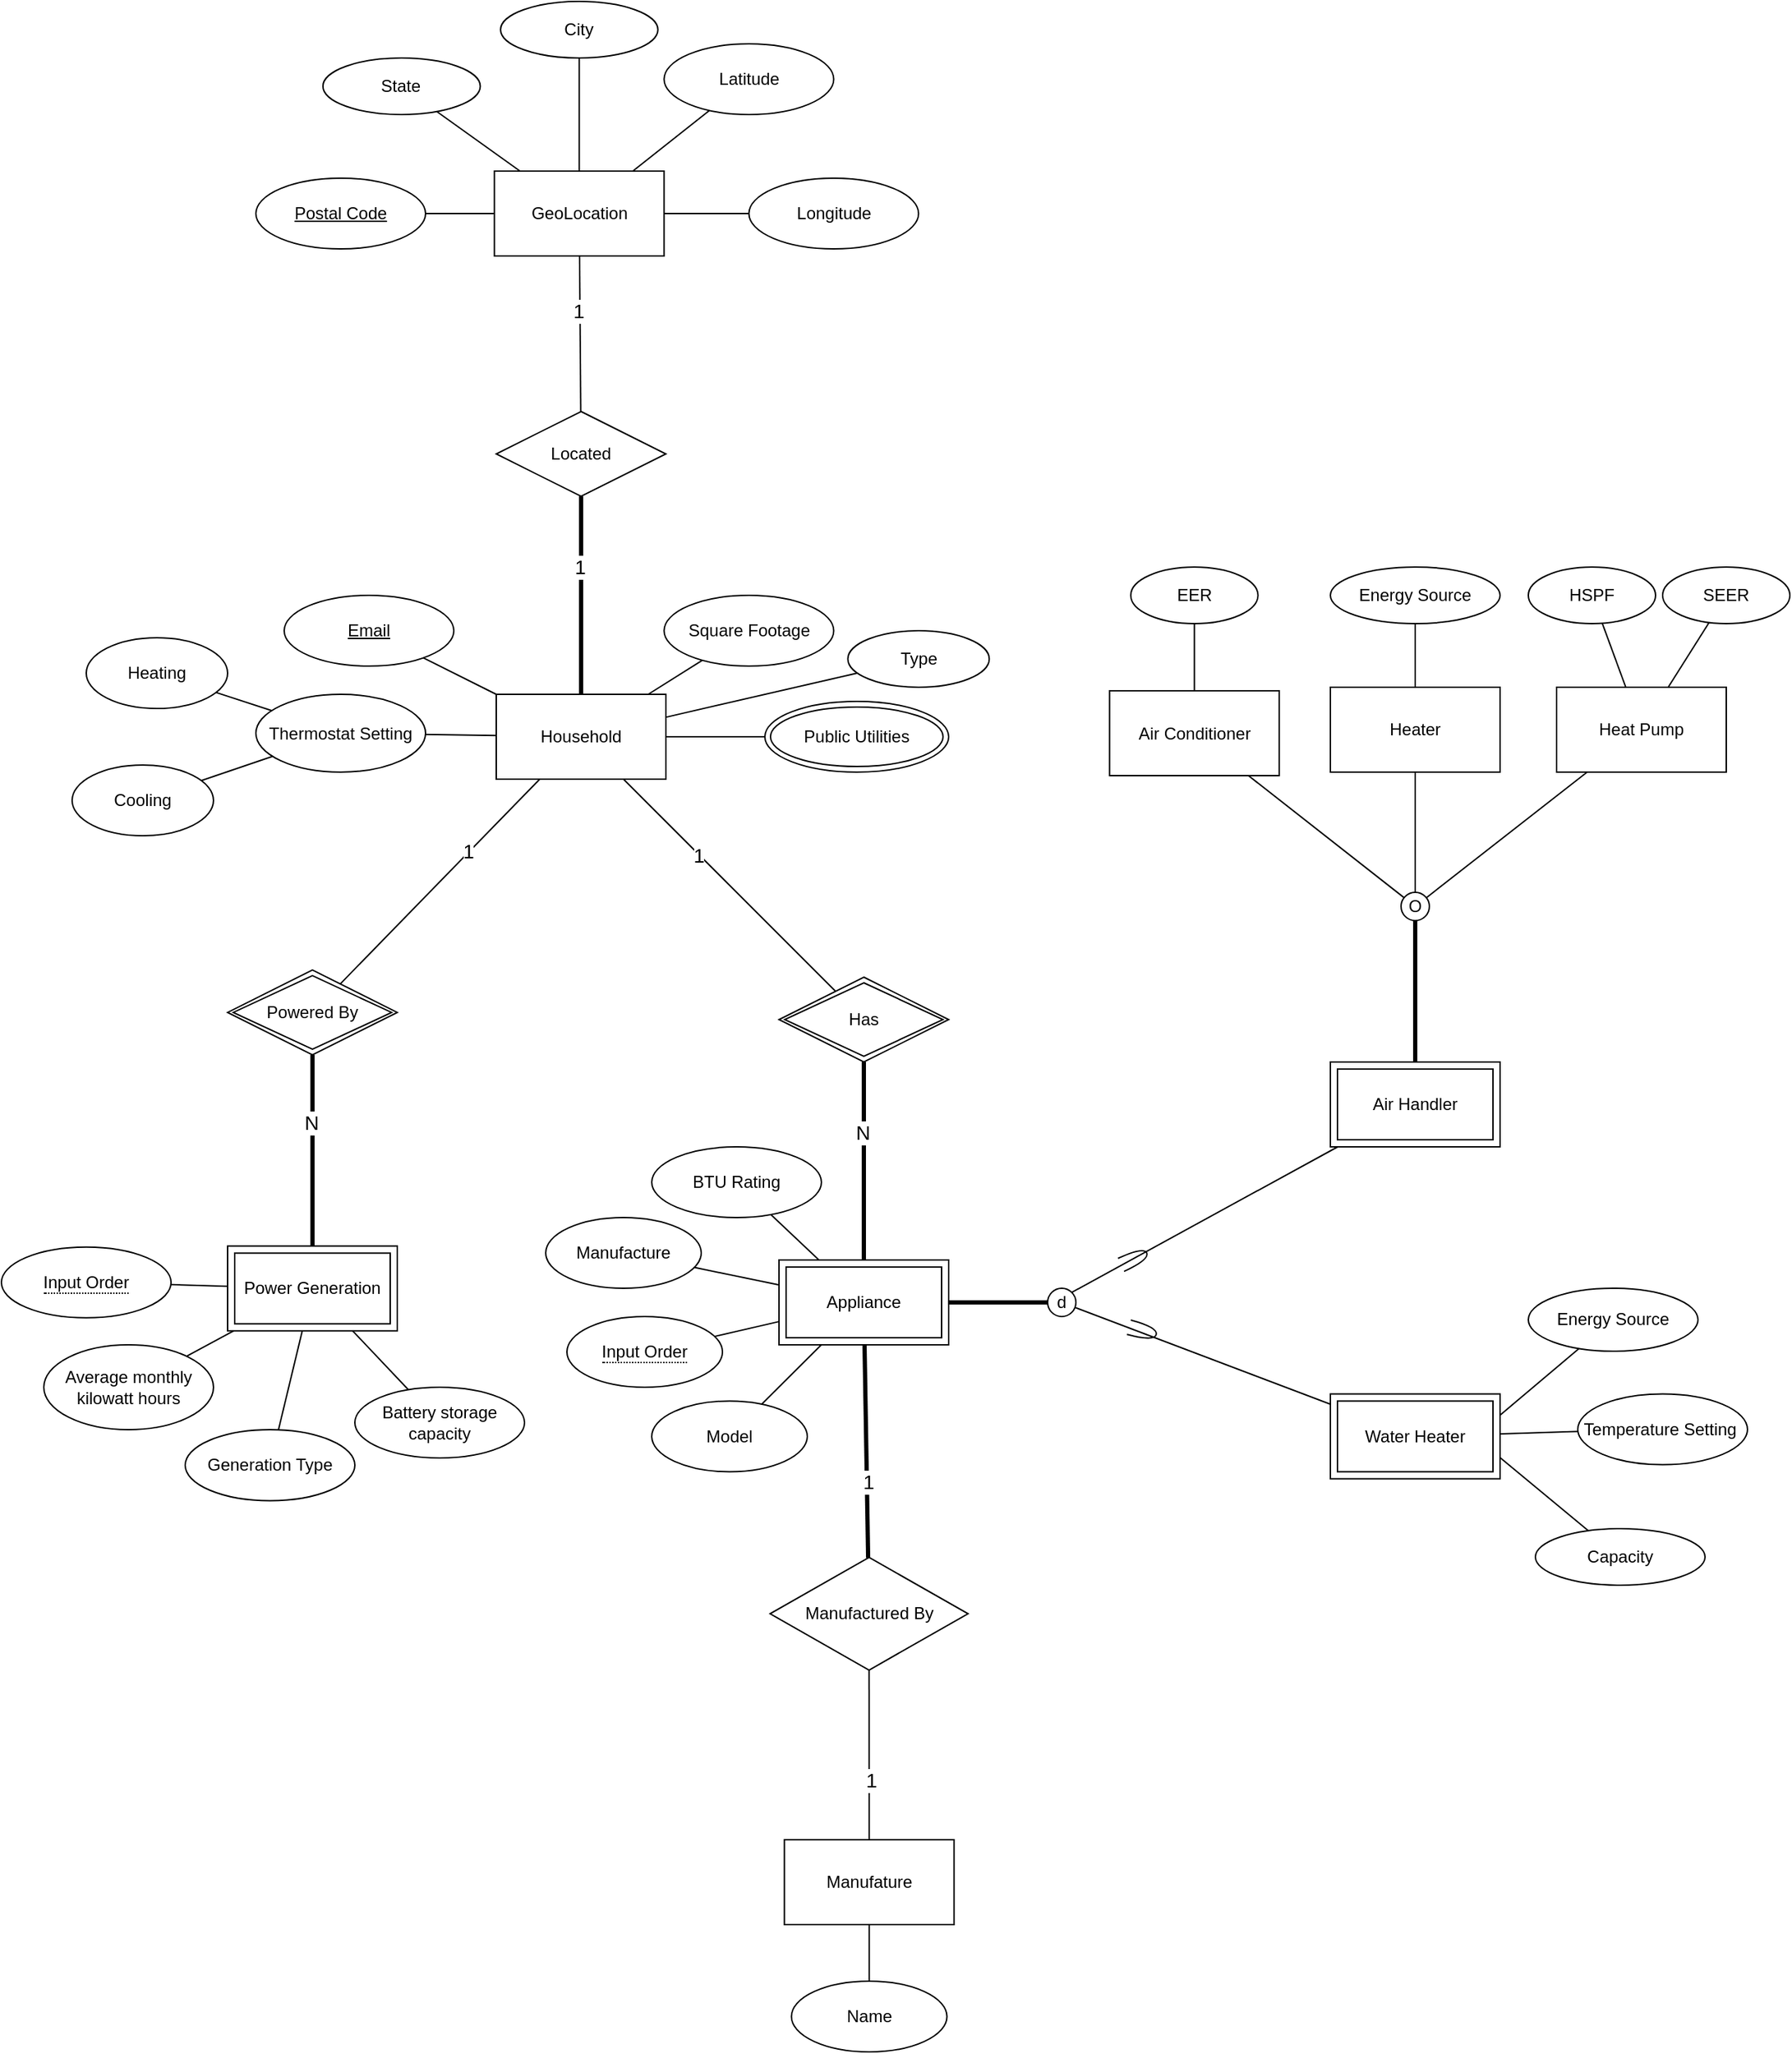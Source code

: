 <mxfile version="20.8.23" type="github">
  <diagram id="R2lEEEUBdFMjLlhIrx00" name="Page-1">
    <mxGraphModel dx="2280" dy="2336" grid="1" gridSize="10" guides="1" tooltips="1" connect="1" arrows="1" fold="1" page="1" pageScale="1" pageWidth="850" pageHeight="1100" math="0" shadow="0" extFonts="Permanent Marker^https://fonts.googleapis.com/css?family=Permanent+Marker">
      <root>
        <mxCell id="0" />
        <mxCell id="1" parent="0" />
        <mxCell id="ZcMORs6bKGyeQukblqIx-1" value="Household" style="rounded=0;whiteSpace=wrap;html=1;" parent="1" vertex="1">
          <mxGeometry x="450" y="250" width="120" height="60" as="geometry" />
        </mxCell>
        <mxCell id="ZcMORs6bKGyeQukblqIx-2" value="&lt;u&gt;Email&lt;/u&gt;" style="ellipse;whiteSpace=wrap;html=1;" parent="1" vertex="1">
          <mxGeometry x="300" y="180" width="120" height="50" as="geometry" />
        </mxCell>
        <mxCell id="ZcMORs6bKGyeQukblqIx-3" value="Square Footage" style="ellipse;whiteSpace=wrap;html=1;" parent="1" vertex="1">
          <mxGeometry x="568.71" y="180" width="120" height="50" as="geometry" />
        </mxCell>
        <mxCell id="ZcMORs6bKGyeQukblqIx-4" value="Type" style="ellipse;whiteSpace=wrap;html=1;" parent="1" vertex="1">
          <mxGeometry x="698.71" y="205" width="100" height="40" as="geometry" />
        </mxCell>
        <mxCell id="ZcMORs6bKGyeQukblqIx-6" value="Public Utilities" style="ellipse;shape=doubleEllipse;whiteSpace=wrap;html=1;" parent="1" vertex="1">
          <mxGeometry x="640" y="255" width="130" height="50" as="geometry" />
        </mxCell>
        <mxCell id="ZcMORs6bKGyeQukblqIx-8" value="Thermostat Setting" style="ellipse;whiteSpace=wrap;html=1;" parent="1" vertex="1">
          <mxGeometry x="280" y="250" width="120" height="55" as="geometry" />
        </mxCell>
        <mxCell id="ZcMORs6bKGyeQukblqIx-9" value="Heating" style="ellipse;whiteSpace=wrap;html=1;" parent="1" vertex="1">
          <mxGeometry x="160" y="210" width="100" height="50" as="geometry" />
        </mxCell>
        <mxCell id="ZcMORs6bKGyeQukblqIx-10" value="Cooling" style="ellipse;whiteSpace=wrap;html=1;" parent="1" vertex="1">
          <mxGeometry x="150" y="300" width="100" height="50" as="geometry" />
        </mxCell>
        <mxCell id="ZcMORs6bKGyeQukblqIx-13" value="" style="endArrow=none;html=1;rounded=0;" parent="1" source="ZcMORs6bKGyeQukblqIx-9" target="ZcMORs6bKGyeQukblqIx-8" edge="1">
          <mxGeometry width="50" height="50" relative="1" as="geometry">
            <mxPoint x="650" y="420" as="sourcePoint" />
            <mxPoint x="700" y="370" as="targetPoint" />
          </mxGeometry>
        </mxCell>
        <mxCell id="ZcMORs6bKGyeQukblqIx-14" value="" style="endArrow=none;html=1;rounded=0;" parent="1" source="ZcMORs6bKGyeQukblqIx-10" target="ZcMORs6bKGyeQukblqIx-8" edge="1">
          <mxGeometry width="50" height="50" relative="1" as="geometry">
            <mxPoint x="177" y="235" as="sourcePoint" />
            <mxPoint x="233" y="265" as="targetPoint" />
          </mxGeometry>
        </mxCell>
        <mxCell id="ZcMORs6bKGyeQukblqIx-15" value="" style="endArrow=none;html=1;rounded=0;" parent="1" source="ZcMORs6bKGyeQukblqIx-8" target="ZcMORs6bKGyeQukblqIx-1" edge="1">
          <mxGeometry width="50" height="50" relative="1" as="geometry">
            <mxPoint x="187" y="245" as="sourcePoint" />
            <mxPoint x="243" y="275" as="targetPoint" />
          </mxGeometry>
        </mxCell>
        <mxCell id="ZcMORs6bKGyeQukblqIx-17" value="" style="endArrow=none;html=1;rounded=0;" parent="1" source="ZcMORs6bKGyeQukblqIx-2" target="ZcMORs6bKGyeQukblqIx-1" edge="1">
          <mxGeometry width="50" height="50" relative="1" as="geometry">
            <mxPoint x="207" y="265" as="sourcePoint" />
            <mxPoint x="263" y="295" as="targetPoint" />
          </mxGeometry>
        </mxCell>
        <mxCell id="ZcMORs6bKGyeQukblqIx-18" value="" style="endArrow=none;html=1;rounded=0;" parent="1" source="ZcMORs6bKGyeQukblqIx-3" target="ZcMORs6bKGyeQukblqIx-1" edge="1">
          <mxGeometry width="50" height="50" relative="1" as="geometry">
            <mxPoint x="217" y="275" as="sourcePoint" />
            <mxPoint x="273" y="305" as="targetPoint" />
          </mxGeometry>
        </mxCell>
        <mxCell id="ZcMORs6bKGyeQukblqIx-19" value="" style="endArrow=none;html=1;rounded=0;" parent="1" source="ZcMORs6bKGyeQukblqIx-4" target="ZcMORs6bKGyeQukblqIx-1" edge="1">
          <mxGeometry width="50" height="50" relative="1" as="geometry">
            <mxPoint x="227" y="285" as="sourcePoint" />
            <mxPoint x="283" y="315" as="targetPoint" />
          </mxGeometry>
        </mxCell>
        <mxCell id="ZcMORs6bKGyeQukblqIx-20" value="" style="endArrow=none;html=1;rounded=0;" parent="1" source="ZcMORs6bKGyeQukblqIx-1" target="ZcMORs6bKGyeQukblqIx-6" edge="1">
          <mxGeometry width="50" height="50" relative="1" as="geometry">
            <mxPoint x="237" y="295" as="sourcePoint" />
            <mxPoint x="293" y="325" as="targetPoint" />
          </mxGeometry>
        </mxCell>
        <mxCell id="A5L_Ntw7c8k01qRRpLFl-2" value="" style="endArrow=none;html=1;rounded=0;startArrow=none;" parent="1" source="A5L_Ntw7c8k01qRRpLFl-5" edge="1">
          <mxGeometry width="50" height="50" relative="1" as="geometry">
            <mxPoint x="709.5" y="425" as="sourcePoint" />
            <mxPoint x="710" y="550" as="targetPoint" />
          </mxGeometry>
        </mxCell>
        <mxCell id="A5L_Ntw7c8k01qRRpLFl-6" value="" style="endArrow=none;html=1;rounded=0;" parent="1" source="ZcMORs6bKGyeQukblqIx-1" target="A5L_Ntw7c8k01qRRpLFl-5" edge="1">
          <mxGeometry width="50" height="50" relative="1" as="geometry">
            <mxPoint x="510" y="310" as="sourcePoint" />
            <mxPoint x="510" y="430" as="targetPoint" />
          </mxGeometry>
        </mxCell>
        <mxCell id="A5L_Ntw7c8k01qRRpLFl-12" value="1" style="edgeLabel;html=1;align=center;verticalAlign=middle;resizable=0;points=[];fontSize=14;" parent="A5L_Ntw7c8k01qRRpLFl-6" vertex="1" connectable="0">
          <mxGeometry x="-0.292" y="-1" relative="1" as="geometry">
            <mxPoint as="offset" />
          </mxGeometry>
        </mxCell>
        <mxCell id="A5L_Ntw7c8k01qRRpLFl-5" value="Has" style="shape=rhombus;double=1;perimeter=rhombusPerimeter;whiteSpace=wrap;html=1;align=center;" parent="1" vertex="1">
          <mxGeometry x="650" y="450" width="120" height="60" as="geometry" />
        </mxCell>
        <mxCell id="A5L_Ntw7c8k01qRRpLFl-7" value="Appliance" style="shape=ext;margin=3;double=1;whiteSpace=wrap;html=1;align=center;" parent="1" vertex="1">
          <mxGeometry x="650" y="650" width="120" height="60" as="geometry" />
        </mxCell>
        <mxCell id="A5L_Ntw7c8k01qRRpLFl-8" value="&lt;span style=&quot;border-bottom: 1px dotted&quot;&gt;Input Order&lt;/span&gt;" style="ellipse;whiteSpace=wrap;html=1;align=center;" parent="1" vertex="1">
          <mxGeometry x="500.0" y="690" width="110" height="50" as="geometry" />
        </mxCell>
        <mxCell id="A5L_Ntw7c8k01qRRpLFl-11" value="" style="endArrow=none;html=1;rounded=0;" parent="1" source="A5L_Ntw7c8k01qRRpLFl-8" target="A5L_Ntw7c8k01qRRpLFl-7" edge="1">
          <mxGeometry width="50" height="50" relative="1" as="geometry">
            <mxPoint x="570" y="679.47" as="sourcePoint" />
            <mxPoint x="620" y="679.47" as="targetPoint" />
          </mxGeometry>
        </mxCell>
        <mxCell id="A5L_Ntw7c8k01qRRpLFl-16" value="" style="endArrow=none;html=1;rounded=0;strokeWidth=3;" parent="1" source="A5L_Ntw7c8k01qRRpLFl-5" target="A5L_Ntw7c8k01qRRpLFl-7" edge="1">
          <mxGeometry width="50" height="50" relative="1" as="geometry">
            <mxPoint x="720" y="440" as="sourcePoint" />
            <mxPoint x="720" y="520" as="targetPoint" />
          </mxGeometry>
        </mxCell>
        <mxCell id="A5L_Ntw7c8k01qRRpLFl-17" value="N" style="edgeLabel;html=1;align=center;verticalAlign=middle;resizable=0;points=[];fontSize=14;" parent="A5L_Ntw7c8k01qRRpLFl-16" vertex="1" connectable="0">
          <mxGeometry x="-0.292" y="-1" relative="1" as="geometry">
            <mxPoint as="offset" />
          </mxGeometry>
        </mxCell>
        <mxCell id="A5L_Ntw7c8k01qRRpLFl-18" value="Manufacture" style="ellipse;whiteSpace=wrap;html=1;" parent="1" vertex="1">
          <mxGeometry x="485.0" y="620" width="110" height="50" as="geometry" />
        </mxCell>
        <mxCell id="A5L_Ntw7c8k01qRRpLFl-19" value="" style="endArrow=none;html=1;rounded=0;" parent="1" source="A5L_Ntw7c8k01qRRpLFl-18" target="A5L_Ntw7c8k01qRRpLFl-7" edge="1">
          <mxGeometry width="50" height="50" relative="1" as="geometry">
            <mxPoint x="592" y="650" as="sourcePoint" />
            <mxPoint x="660" y="690" as="targetPoint" />
          </mxGeometry>
        </mxCell>
        <mxCell id="A5L_Ntw7c8k01qRRpLFl-23" value="BTU Rating" style="ellipse;whiteSpace=wrap;html=1;" parent="1" vertex="1">
          <mxGeometry x="560" y="570" width="120" height="50" as="geometry" />
        </mxCell>
        <mxCell id="A5L_Ntw7c8k01qRRpLFl-24" value="" style="endArrow=none;html=1;rounded=0;" parent="1" source="A5L_Ntw7c8k01qRRpLFl-7" target="A5L_Ntw7c8k01qRRpLFl-23" edge="1">
          <mxGeometry width="50" height="50" relative="1" as="geometry">
            <mxPoint x="594" y="741" as="sourcePoint" />
            <mxPoint x="660" y="705" as="targetPoint" />
          </mxGeometry>
        </mxCell>
        <mxCell id="A5L_Ntw7c8k01qRRpLFl-25" value="" style="endArrow=none;html=1;rounded=0;exitX=1;exitY=0.5;exitDx=0;exitDy=0;strokeWidth=3;entryX=0;entryY=0.5;entryDx=0;entryDy=0;" parent="1" source="A5L_Ntw7c8k01qRRpLFl-7" target="A5L_Ntw7c8k01qRRpLFl-26" edge="1">
          <mxGeometry width="50" height="50" relative="1" as="geometry">
            <mxPoint x="457" y="453" as="sourcePoint" />
            <mxPoint x="830" y="680" as="targetPoint" />
          </mxGeometry>
        </mxCell>
        <mxCell id="A5L_Ntw7c8k01qRRpLFl-26" value="d" style="ellipse;whiteSpace=wrap;html=1;" parent="1" vertex="1">
          <mxGeometry x="840" y="670" width="20" height="20" as="geometry" />
        </mxCell>
        <mxCell id="A5L_Ntw7c8k01qRRpLFl-34" value="Capacity" style="ellipse;whiteSpace=wrap;html=1;" parent="1" vertex="1">
          <mxGeometry x="1185" y="840.0" width="120" height="40" as="geometry" />
        </mxCell>
        <mxCell id="A5L_Ntw7c8k01qRRpLFl-35" value="Temperature Setting&amp;nbsp;" style="ellipse;whiteSpace=wrap;html=1;" parent="1" vertex="1">
          <mxGeometry x="1215" y="744.75" width="120" height="50" as="geometry" />
        </mxCell>
        <mxCell id="A5L_Ntw7c8k01qRRpLFl-36" value="Energy Source" style="ellipse;whiteSpace=wrap;html=1;" parent="1" vertex="1">
          <mxGeometry x="1180.0" y="670" width="120" height="44.49" as="geometry" />
        </mxCell>
        <mxCell id="A5L_Ntw7c8k01qRRpLFl-37" value="" style="endArrow=none;html=1;rounded=0;entryX=1;entryY=0.75;entryDx=0;entryDy=0;" parent="1" source="A5L_Ntw7c8k01qRRpLFl-34" target="ct8U8cG5p1PBOdR05WiV-39" edge="1">
          <mxGeometry width="50" height="50" relative="1" as="geometry">
            <mxPoint x="1127.6" y="816.54" as="sourcePoint" />
            <mxPoint x="1134.925" y="855.04" as="targetPoint" />
          </mxGeometry>
        </mxCell>
        <mxCell id="A5L_Ntw7c8k01qRRpLFl-38" value="" style="endArrow=none;html=1;rounded=0;" parent="1" source="A5L_Ntw7c8k01qRRpLFl-35" target="ct8U8cG5p1PBOdR05WiV-39" edge="1">
          <mxGeometry width="50" height="50" relative="1" as="geometry">
            <mxPoint x="1248.6" y="813.04" as="sourcePoint" />
            <mxPoint x="1177.6" y="855.04" as="targetPoint" />
          </mxGeometry>
        </mxCell>
        <mxCell id="A5L_Ntw7c8k01qRRpLFl-39" value="" style="endArrow=none;html=1;rounded=0;entryX=1;entryY=0.25;entryDx=0;entryDy=0;" parent="1" source="A5L_Ntw7c8k01qRRpLFl-36" target="ct8U8cG5p1PBOdR05WiV-39" edge="1">
          <mxGeometry width="50" height="50" relative="1" as="geometry">
            <mxPoint x="1324.6" y="856.04" as="sourcePoint" />
            <mxPoint x="1223.899" y="855.04" as="targetPoint" />
          </mxGeometry>
        </mxCell>
        <mxCell id="A5L_Ntw7c8k01qRRpLFl-40" value="" style="group;rotation=5;" parent="1" vertex="1" connectable="0">
          <mxGeometry x="889.997" y="640.161" width="22.406" height="18.807" as="geometry" />
        </mxCell>
        <mxCell id="A5L_Ntw7c8k01qRRpLFl-28" value="" style="shape=requiredInterface;html=1;verticalLabelPosition=bottom;sketch=0;labelBackgroundColor=#FFFFFF;fontSize=14;rotation=-25;" parent="A5L_Ntw7c8k01qRRpLFl-40" vertex="1">
          <mxGeometry x="1" y="4" width="20" height="10.17" as="geometry" />
        </mxCell>
        <mxCell id="A5L_Ntw7c8k01qRRpLFl-41" value="" style="group;rotation=-15;" parent="1" vertex="1" connectable="0">
          <mxGeometry x="896.135" y="690.903" width="22.571" height="19.093" as="geometry" />
        </mxCell>
        <mxCell id="A5L_Ntw7c8k01qRRpLFl-33" value="" style="shape=requiredInterface;html=1;verticalLabelPosition=bottom;sketch=0;labelBackgroundColor=#FFFFFF;fontSize=14;rotation=15;" parent="A5L_Ntw7c8k01qRRpLFl-41" vertex="1">
          <mxGeometry x="1" y="4" width="20" height="10.5" as="geometry" />
        </mxCell>
        <mxCell id="A5L_Ntw7c8k01qRRpLFl-50" value="" style="endArrow=none;html=1;rounded=0;strokeWidth=3;" parent="1" source="ct8U8cG5p1PBOdR05WiV-40" target="A5L_Ntw7c8k01qRRpLFl-51" edge="1">
          <mxGeometry width="50" height="50" relative="1" as="geometry">
            <mxPoint x="1155.556" y="510" as="sourcePoint" />
            <mxPoint x="1280" y="405.07" as="targetPoint" />
          </mxGeometry>
        </mxCell>
        <mxCell id="A5L_Ntw7c8k01qRRpLFl-51" value="O" style="ellipse;whiteSpace=wrap;html=1;" parent="1" vertex="1">
          <mxGeometry x="1090" y="390" width="20" height="20" as="geometry" />
        </mxCell>
        <mxCell id="A5L_Ntw7c8k01qRRpLFl-52" value="Air Conditioner" style="rounded=0;whiteSpace=wrap;html=1;" parent="1" vertex="1">
          <mxGeometry x="883.8" y="247.5" width="120" height="60" as="geometry" />
        </mxCell>
        <mxCell id="A5L_Ntw7c8k01qRRpLFl-53" value="Heater" style="rounded=0;whiteSpace=wrap;html=1;" parent="1" vertex="1">
          <mxGeometry x="1040" y="245" width="120" height="60" as="geometry" />
        </mxCell>
        <mxCell id="A5L_Ntw7c8k01qRRpLFl-54" value="Heat Pump" style="rounded=0;whiteSpace=wrap;html=1;" parent="1" vertex="1">
          <mxGeometry x="1200" y="245" width="120" height="60" as="geometry" />
        </mxCell>
        <mxCell id="A5L_Ntw7c8k01qRRpLFl-59" value="" style="endArrow=none;html=1;rounded=0;" parent="1" source="A5L_Ntw7c8k01qRRpLFl-51" target="A5L_Ntw7c8k01qRRpLFl-52" edge="1">
          <mxGeometry width="50" height="50" relative="1" as="geometry">
            <mxPoint x="1310" y="556" as="sourcePoint" />
            <mxPoint x="1230" y="550" as="targetPoint" />
          </mxGeometry>
        </mxCell>
        <mxCell id="A5L_Ntw7c8k01qRRpLFl-60" value="" style="endArrow=none;html=1;rounded=0;" parent="1" source="A5L_Ntw7c8k01qRRpLFl-51" target="A5L_Ntw7c8k01qRRpLFl-53" edge="1">
          <mxGeometry width="50" height="50" relative="1" as="geometry">
            <mxPoint x="1520" y="763" as="sourcePoint" />
            <mxPoint x="1370" y="810" as="targetPoint" />
          </mxGeometry>
        </mxCell>
        <mxCell id="A5L_Ntw7c8k01qRRpLFl-61" value="" style="endArrow=none;html=1;rounded=0;" parent="1" source="A5L_Ntw7c8k01qRRpLFl-51" target="A5L_Ntw7c8k01qRRpLFl-54" edge="1">
          <mxGeometry width="50" height="50" relative="1" as="geometry">
            <mxPoint x="1530" y="773" as="sourcePoint" />
            <mxPoint x="1380" y="820" as="targetPoint" />
          </mxGeometry>
        </mxCell>
        <mxCell id="A5L_Ntw7c8k01qRRpLFl-65" value="EER" style="ellipse;whiteSpace=wrap;html=1;" parent="1" vertex="1">
          <mxGeometry x="898.8" y="160" width="90" height="40" as="geometry" />
        </mxCell>
        <mxCell id="A5L_Ntw7c8k01qRRpLFl-66" value="" style="endArrow=none;html=1;rounded=0;" parent="1" source="A5L_Ntw7c8k01qRRpLFl-52" target="A5L_Ntw7c8k01qRRpLFl-65" edge="1">
          <mxGeometry width="50" height="50" relative="1" as="geometry">
            <mxPoint x="1260" y="445.75" as="sourcePoint" />
            <mxPoint x="1180" y="439.75" as="targetPoint" />
          </mxGeometry>
        </mxCell>
        <mxCell id="A5L_Ntw7c8k01qRRpLFl-67" value="Energy Source" style="ellipse;whiteSpace=wrap;html=1;" parent="1" vertex="1">
          <mxGeometry x="1040" y="160" width="120" height="40" as="geometry" />
        </mxCell>
        <mxCell id="A5L_Ntw7c8k01qRRpLFl-68" value="" style="endArrow=none;html=1;rounded=0;" parent="1" source="A5L_Ntw7c8k01qRRpLFl-53" target="A5L_Ntw7c8k01qRRpLFl-67" edge="1">
          <mxGeometry width="50" height="50" relative="1" as="geometry">
            <mxPoint x="1370" y="870" as="sourcePoint" />
            <mxPoint x="1370" y="910" as="targetPoint" />
          </mxGeometry>
        </mxCell>
        <mxCell id="A5L_Ntw7c8k01qRRpLFl-70" value="SEER" style="ellipse;whiteSpace=wrap;html=1;" parent="1" vertex="1">
          <mxGeometry x="1275" y="160" width="90" height="40" as="geometry" />
        </mxCell>
        <mxCell id="A5L_Ntw7c8k01qRRpLFl-71" value="HSPF" style="ellipse;whiteSpace=wrap;html=1;" parent="1" vertex="1">
          <mxGeometry x="1180" y="160" width="90" height="40" as="geometry" />
        </mxCell>
        <mxCell id="A5L_Ntw7c8k01qRRpLFl-72" value="" style="endArrow=none;html=1;rounded=0;" parent="1" source="A5L_Ntw7c8k01qRRpLFl-54" target="A5L_Ntw7c8k01qRRpLFl-70" edge="1">
          <mxGeometry width="50" height="50" relative="1" as="geometry">
            <mxPoint x="1530" y="870" as="sourcePoint" />
            <mxPoint x="1530" y="910" as="targetPoint" />
          </mxGeometry>
        </mxCell>
        <mxCell id="A5L_Ntw7c8k01qRRpLFl-73" value="" style="endArrow=none;html=1;rounded=0;" parent="1" source="A5L_Ntw7c8k01qRRpLFl-54" target="A5L_Ntw7c8k01qRRpLFl-71" edge="1">
          <mxGeometry width="50" height="50" relative="1" as="geometry">
            <mxPoint x="1690" y="870" as="sourcePoint" />
            <mxPoint x="1690" y="910" as="targetPoint" />
          </mxGeometry>
        </mxCell>
        <mxCell id="qGXa7oOumlwrrZhp6h-N-1" value="Powered By" style="shape=rhombus;double=1;perimeter=rhombusPerimeter;whiteSpace=wrap;html=1;align=center;" parent="1" vertex="1">
          <mxGeometry x="260" y="444.96" width="120" height="60" as="geometry" />
        </mxCell>
        <mxCell id="qGXa7oOumlwrrZhp6h-N-2" value="" style="endArrow=none;html=1;rounded=0;" parent="1" source="ZcMORs6bKGyeQukblqIx-1" target="qGXa7oOumlwrrZhp6h-N-1" edge="1">
          <mxGeometry width="50" height="50" relative="1" as="geometry">
            <mxPoint x="550" y="320" as="sourcePoint" />
            <mxPoint x="700" y="470" as="targetPoint" />
          </mxGeometry>
        </mxCell>
        <mxCell id="qGXa7oOumlwrrZhp6h-N-3" value="1" style="edgeLabel;html=1;align=center;verticalAlign=middle;resizable=0;points=[];fontSize=14;" parent="qGXa7oOumlwrrZhp6h-N-2" vertex="1" connectable="0">
          <mxGeometry x="-0.292" y="-1" relative="1" as="geometry">
            <mxPoint as="offset" />
          </mxGeometry>
        </mxCell>
        <mxCell id="qGXa7oOumlwrrZhp6h-N-4" value="Power Generation" style="shape=ext;margin=3;double=1;whiteSpace=wrap;html=1;align=center;" parent="1" vertex="1">
          <mxGeometry x="260" y="640.16" width="120" height="60" as="geometry" />
        </mxCell>
        <mxCell id="qGXa7oOumlwrrZhp6h-N-5" value="" style="endArrow=none;html=1;rounded=0;strokeWidth=3;" parent="1" source="qGXa7oOumlwrrZhp6h-N-1" target="qGXa7oOumlwrrZhp6h-N-4" edge="1">
          <mxGeometry width="50" height="50" relative="1" as="geometry">
            <mxPoint x="700" y="524.96" as="sourcePoint" />
            <mxPoint x="700" y="664.96" as="targetPoint" />
          </mxGeometry>
        </mxCell>
        <mxCell id="qGXa7oOumlwrrZhp6h-N-6" value="N" style="edgeLabel;html=1;align=center;verticalAlign=middle;resizable=0;points=[];fontSize=14;" parent="qGXa7oOumlwrrZhp6h-N-5" vertex="1" connectable="0">
          <mxGeometry x="-0.292" y="-1" relative="1" as="geometry">
            <mxPoint as="offset" />
          </mxGeometry>
        </mxCell>
        <mxCell id="qGXa7oOumlwrrZhp6h-N-7" value="&lt;span style=&quot;border-bottom: 1px dotted&quot;&gt;Input Order&lt;/span&gt;" style="ellipse;whiteSpace=wrap;html=1;align=center;" parent="1" vertex="1">
          <mxGeometry x="100" y="640.9" width="120" height="50" as="geometry" />
        </mxCell>
        <mxCell id="qGXa7oOumlwrrZhp6h-N-8" value="Average monthly&lt;br/&gt;kilowatt hours&lt;br/&gt;" style="ellipse;whiteSpace=wrap;html=1;" parent="1" vertex="1">
          <mxGeometry x="130" y="710" width="120" height="60" as="geometry" />
        </mxCell>
        <mxCell id="qGXa7oOumlwrrZhp6h-N-9" value="Battery storage&lt;br/&gt;capacity" style="ellipse;whiteSpace=wrap;html=1;" parent="1" vertex="1">
          <mxGeometry x="350" y="740" width="120" height="50" as="geometry" />
        </mxCell>
        <mxCell id="qGXa7oOumlwrrZhp6h-N-10" value="" style="endArrow=none;html=1;rounded=0;" parent="1" source="qGXa7oOumlwrrZhp6h-N-7" target="qGXa7oOumlwrrZhp6h-N-4" edge="1">
          <mxGeometry width="50" height="50" relative="1" as="geometry">
            <mxPoint x="109" y="647.96" as="sourcePoint" />
            <mxPoint x="220" y="634.96" as="targetPoint" />
          </mxGeometry>
        </mxCell>
        <mxCell id="qGXa7oOumlwrrZhp6h-N-11" value="" style="endArrow=none;html=1;rounded=0;" parent="1" source="qGXa7oOumlwrrZhp6h-N-8" target="qGXa7oOumlwrrZhp6h-N-4" edge="1">
          <mxGeometry width="50" height="50" relative="1" as="geometry">
            <mxPoint x="159" y="694.96" as="sourcePoint" />
            <mxPoint x="270" y="684.96" as="targetPoint" />
          </mxGeometry>
        </mxCell>
        <mxCell id="qGXa7oOumlwrrZhp6h-N-12" value="" style="endArrow=none;html=1;rounded=0;" parent="1" source="qGXa7oOumlwrrZhp6h-N-9" target="qGXa7oOumlwrrZhp6h-N-4" edge="1">
          <mxGeometry width="50" height="50" relative="1" as="geometry">
            <mxPoint x="169" y="704.96" as="sourcePoint" />
            <mxPoint x="280" y="694.96" as="targetPoint" />
          </mxGeometry>
        </mxCell>
        <mxCell id="ct8U8cG5p1PBOdR05WiV-1" value="Generation Type" style="ellipse;whiteSpace=wrap;html=1;" vertex="1" parent="1">
          <mxGeometry x="230.0" y="770" width="120" height="50.25" as="geometry" />
        </mxCell>
        <mxCell id="ct8U8cG5p1PBOdR05WiV-2" value="" style="endArrow=none;html=1;rounded=0;" edge="1" parent="1" source="ct8U8cG5p1PBOdR05WiV-1" target="qGXa7oOumlwrrZhp6h-N-4">
          <mxGeometry width="50" height="50" relative="1" as="geometry">
            <mxPoint x="252" y="815.96" as="sourcePoint" />
            <mxPoint x="313" y="709.96" as="targetPoint" />
          </mxGeometry>
        </mxCell>
        <mxCell id="ct8U8cG5p1PBOdR05WiV-3" value="GeoLocation" style="rounded=0;whiteSpace=wrap;html=1;" vertex="1" parent="1">
          <mxGeometry x="448.71" y="-120" width="120" height="60" as="geometry" />
        </mxCell>
        <mxCell id="ct8U8cG5p1PBOdR05WiV-4" value="Located" style="shape=rhombus;perimeter=rhombusPerimeter;whiteSpace=wrap;html=1;align=center;" vertex="1" parent="1">
          <mxGeometry x="450" y="50" width="120" height="60" as="geometry" />
        </mxCell>
        <mxCell id="ct8U8cG5p1PBOdR05WiV-5" value="" style="endArrow=none;html=1;rounded=0;strokeWidth=3;" edge="1" parent="1" source="ct8U8cG5p1PBOdR05WiV-4" target="ZcMORs6bKGyeQukblqIx-1">
          <mxGeometry width="50" height="50" relative="1" as="geometry">
            <mxPoint x="508.12" y="140" as="sourcePoint" />
            <mxPoint x="520" y="270" as="targetPoint" />
          </mxGeometry>
        </mxCell>
        <mxCell id="ct8U8cG5p1PBOdR05WiV-6" value="1" style="edgeLabel;html=1;align=center;verticalAlign=middle;resizable=0;points=[];fontSize=14;" vertex="1" connectable="0" parent="ct8U8cG5p1PBOdR05WiV-5">
          <mxGeometry x="-0.292" y="-1" relative="1" as="geometry">
            <mxPoint as="offset" />
          </mxGeometry>
        </mxCell>
        <mxCell id="ct8U8cG5p1PBOdR05WiV-7" value="" style="endArrow=none;html=1;rounded=0;" edge="1" parent="1" source="ct8U8cG5p1PBOdR05WiV-3" target="ct8U8cG5p1PBOdR05WiV-4">
          <mxGeometry width="50" height="50" relative="1" as="geometry">
            <mxPoint x="491" y="320" as="sourcePoint" />
            <mxPoint x="350" y="465" as="targetPoint" />
          </mxGeometry>
        </mxCell>
        <mxCell id="ct8U8cG5p1PBOdR05WiV-8" value="1" style="edgeLabel;html=1;align=center;verticalAlign=middle;resizable=0;points=[];fontSize=14;" vertex="1" connectable="0" parent="ct8U8cG5p1PBOdR05WiV-7">
          <mxGeometry x="-0.292" y="-1" relative="1" as="geometry">
            <mxPoint as="offset" />
          </mxGeometry>
        </mxCell>
        <mxCell id="ct8U8cG5p1PBOdR05WiV-9" value="&lt;u&gt;Postal Code&lt;/u&gt;" style="ellipse;whiteSpace=wrap;html=1;" vertex="1" parent="1">
          <mxGeometry x="280" y="-115" width="120" height="50" as="geometry" />
        </mxCell>
        <mxCell id="ct8U8cG5p1PBOdR05WiV-10" value="" style="endArrow=none;html=1;rounded=0;" edge="1" parent="1" source="ct8U8cG5p1PBOdR05WiV-9" target="ct8U8cG5p1PBOdR05WiV-3">
          <mxGeometry width="50" height="50" relative="1" as="geometry">
            <mxPoint x="409" y="234" as="sourcePoint" />
            <mxPoint x="440" y="50" as="targetPoint" />
          </mxGeometry>
        </mxCell>
        <mxCell id="ct8U8cG5p1PBOdR05WiV-12" value="State" style="ellipse;whiteSpace=wrap;html=1;" vertex="1" parent="1">
          <mxGeometry x="327.42" y="-200" width="111.29" height="40" as="geometry" />
        </mxCell>
        <mxCell id="ct8U8cG5p1PBOdR05WiV-13" value="City" style="ellipse;whiteSpace=wrap;html=1;" vertex="1" parent="1">
          <mxGeometry x="453.06" y="-240" width="111.29" height="40" as="geometry" />
        </mxCell>
        <mxCell id="ct8U8cG5p1PBOdR05WiV-14" value="Latitude" style="ellipse;whiteSpace=wrap;html=1;" vertex="1" parent="1">
          <mxGeometry x="568.71" y="-210" width="120" height="50" as="geometry" />
        </mxCell>
        <mxCell id="ct8U8cG5p1PBOdR05WiV-15" value="Longitude" style="ellipse;whiteSpace=wrap;html=1;" vertex="1" parent="1">
          <mxGeometry x="628.71" y="-115" width="120" height="50" as="geometry" />
        </mxCell>
        <mxCell id="ct8U8cG5p1PBOdR05WiV-16" value="" style="endArrow=none;html=1;rounded=0;" edge="1" parent="1" source="ct8U8cG5p1PBOdR05WiV-12" target="ct8U8cG5p1PBOdR05WiV-3">
          <mxGeometry width="50" height="50" relative="1" as="geometry">
            <mxPoint x="410" y="-80" as="sourcePoint" />
            <mxPoint x="459" y="-80" as="targetPoint" />
          </mxGeometry>
        </mxCell>
        <mxCell id="ct8U8cG5p1PBOdR05WiV-17" value="" style="endArrow=none;html=1;rounded=0;" edge="1" parent="1" source="ct8U8cG5p1PBOdR05WiV-13" target="ct8U8cG5p1PBOdR05WiV-3">
          <mxGeometry width="50" height="50" relative="1" as="geometry">
            <mxPoint x="420" y="-70" as="sourcePoint" />
            <mxPoint x="469" y="-70" as="targetPoint" />
          </mxGeometry>
        </mxCell>
        <mxCell id="ct8U8cG5p1PBOdR05WiV-18" value="" style="endArrow=none;html=1;rounded=0;" edge="1" parent="1" source="ct8U8cG5p1PBOdR05WiV-14" target="ct8U8cG5p1PBOdR05WiV-3">
          <mxGeometry width="50" height="50" relative="1" as="geometry">
            <mxPoint x="430" y="-60" as="sourcePoint" />
            <mxPoint x="479" y="-60" as="targetPoint" />
          </mxGeometry>
        </mxCell>
        <mxCell id="ct8U8cG5p1PBOdR05WiV-19" value="" style="endArrow=none;html=1;rounded=0;" edge="1" parent="1" source="ct8U8cG5p1PBOdR05WiV-3" target="ct8U8cG5p1PBOdR05WiV-15">
          <mxGeometry width="50" height="50" relative="1" as="geometry">
            <mxPoint x="440" y="-50" as="sourcePoint" />
            <mxPoint x="489" y="-50" as="targetPoint" />
          </mxGeometry>
        </mxCell>
        <mxCell id="ct8U8cG5p1PBOdR05WiV-28" value="Manufature" style="rounded=0;whiteSpace=wrap;html=1;" vertex="1" parent="1">
          <mxGeometry x="653.8" y="1060" width="120" height="60" as="geometry" />
        </mxCell>
        <mxCell id="ct8U8cG5p1PBOdR05WiV-29" value="Manufactured By" style="shape=rhombus;perimeter=rhombusPerimeter;whiteSpace=wrap;html=1;align=center;" vertex="1" parent="1">
          <mxGeometry x="643.71" y="860.34" width="140" height="79.66" as="geometry" />
        </mxCell>
        <mxCell id="ct8U8cG5p1PBOdR05WiV-30" value="" style="endArrow=none;html=1;rounded=0;strokeWidth=3;" edge="1" parent="1" source="ct8U8cG5p1PBOdR05WiV-29" target="A5L_Ntw7c8k01qRRpLFl-7">
          <mxGeometry width="50" height="50" relative="1" as="geometry">
            <mxPoint x="909.41" y="240" as="sourcePoint" />
            <mxPoint x="911.29" y="350" as="targetPoint" />
          </mxGeometry>
        </mxCell>
        <mxCell id="ct8U8cG5p1PBOdR05WiV-31" value="1" style="edgeLabel;html=1;align=center;verticalAlign=middle;resizable=0;points=[];fontSize=14;" vertex="1" connectable="0" parent="ct8U8cG5p1PBOdR05WiV-30">
          <mxGeometry x="-0.292" y="-1" relative="1" as="geometry">
            <mxPoint as="offset" />
          </mxGeometry>
        </mxCell>
        <mxCell id="ct8U8cG5p1PBOdR05WiV-32" value="" style="endArrow=none;html=1;rounded=0;" edge="1" parent="1" source="ct8U8cG5p1PBOdR05WiV-28" target="ct8U8cG5p1PBOdR05WiV-29">
          <mxGeometry width="50" height="50" relative="1" as="geometry">
            <mxPoint x="892.29" y="420" as="sourcePoint" />
            <mxPoint x="751.29" y="565" as="targetPoint" />
          </mxGeometry>
        </mxCell>
        <mxCell id="ct8U8cG5p1PBOdR05WiV-33" value="1" style="edgeLabel;html=1;align=center;verticalAlign=middle;resizable=0;points=[];fontSize=14;" vertex="1" connectable="0" parent="ct8U8cG5p1PBOdR05WiV-32">
          <mxGeometry x="-0.292" y="-1" relative="1" as="geometry">
            <mxPoint as="offset" />
          </mxGeometry>
        </mxCell>
        <mxCell id="ct8U8cG5p1PBOdR05WiV-34" value="Name" style="ellipse;whiteSpace=wrap;html=1;" vertex="1" parent="1">
          <mxGeometry x="658.8" y="1160" width="110" height="50" as="geometry" />
        </mxCell>
        <mxCell id="ct8U8cG5p1PBOdR05WiV-35" value="" style="endArrow=none;html=1;rounded=0;" edge="1" parent="1" source="ct8U8cG5p1PBOdR05WiV-34" target="ct8U8cG5p1PBOdR05WiV-28">
          <mxGeometry width="50" height="50" relative="1" as="geometry">
            <mxPoint x="713.71" y="1190" as="sourcePoint" />
            <mxPoint x="723.71" y="1120" as="targetPoint" />
          </mxGeometry>
        </mxCell>
        <mxCell id="ct8U8cG5p1PBOdR05WiV-36" value="Model" style="ellipse;whiteSpace=wrap;html=1;" vertex="1" parent="1">
          <mxGeometry x="560.0" y="749.75" width="110" height="50" as="geometry" />
        </mxCell>
        <mxCell id="ct8U8cG5p1PBOdR05WiV-37" value="" style="endArrow=none;html=1;rounded=0;" edge="1" parent="1" source="ct8U8cG5p1PBOdR05WiV-36" target="A5L_Ntw7c8k01qRRpLFl-7">
          <mxGeometry width="50" height="50" relative="1" as="geometry">
            <mxPoint x="723.71" y="1200" as="sourcePoint" />
            <mxPoint x="724" y="1110" as="targetPoint" />
          </mxGeometry>
        </mxCell>
        <mxCell id="ct8U8cG5p1PBOdR05WiV-39" value="Water Heater" style="shape=ext;margin=3;double=1;whiteSpace=wrap;html=1;align=center;" vertex="1" parent="1">
          <mxGeometry x="1040" y="744.75" width="120" height="60" as="geometry" />
        </mxCell>
        <mxCell id="ct8U8cG5p1PBOdR05WiV-40" value="Air Handler" style="shape=ext;margin=3;double=1;whiteSpace=wrap;html=1;align=center;" vertex="1" parent="1">
          <mxGeometry x="1040" y="510" width="120" height="60" as="geometry" />
        </mxCell>
        <mxCell id="ct8U8cG5p1PBOdR05WiV-43" value="" style="endArrow=none;html=1;rounded=0;entryX=1;entryY=0;entryDx=0;entryDy=0;" edge="1" parent="1" source="ct8U8cG5p1PBOdR05WiV-40" target="A5L_Ntw7c8k01qRRpLFl-26">
          <mxGeometry width="50" height="50" relative="1" as="geometry">
            <mxPoint x="1102" y="404" as="sourcePoint" />
            <mxPoint x="992" y="318" as="targetPoint" />
          </mxGeometry>
        </mxCell>
        <mxCell id="A5L_Ntw7c8k01qRRpLFl-32" value="" style="endArrow=none;html=1;rounded=0;" parent="1" source="ct8U8cG5p1PBOdR05WiV-39" target="A5L_Ntw7c8k01qRRpLFl-26" edge="1">
          <mxGeometry width="50" height="50" relative="1" as="geometry">
            <mxPoint x="990" y="770" as="sourcePoint" />
            <mxPoint x="866" y="683" as="targetPoint" />
          </mxGeometry>
        </mxCell>
      </root>
    </mxGraphModel>
  </diagram>
</mxfile>
